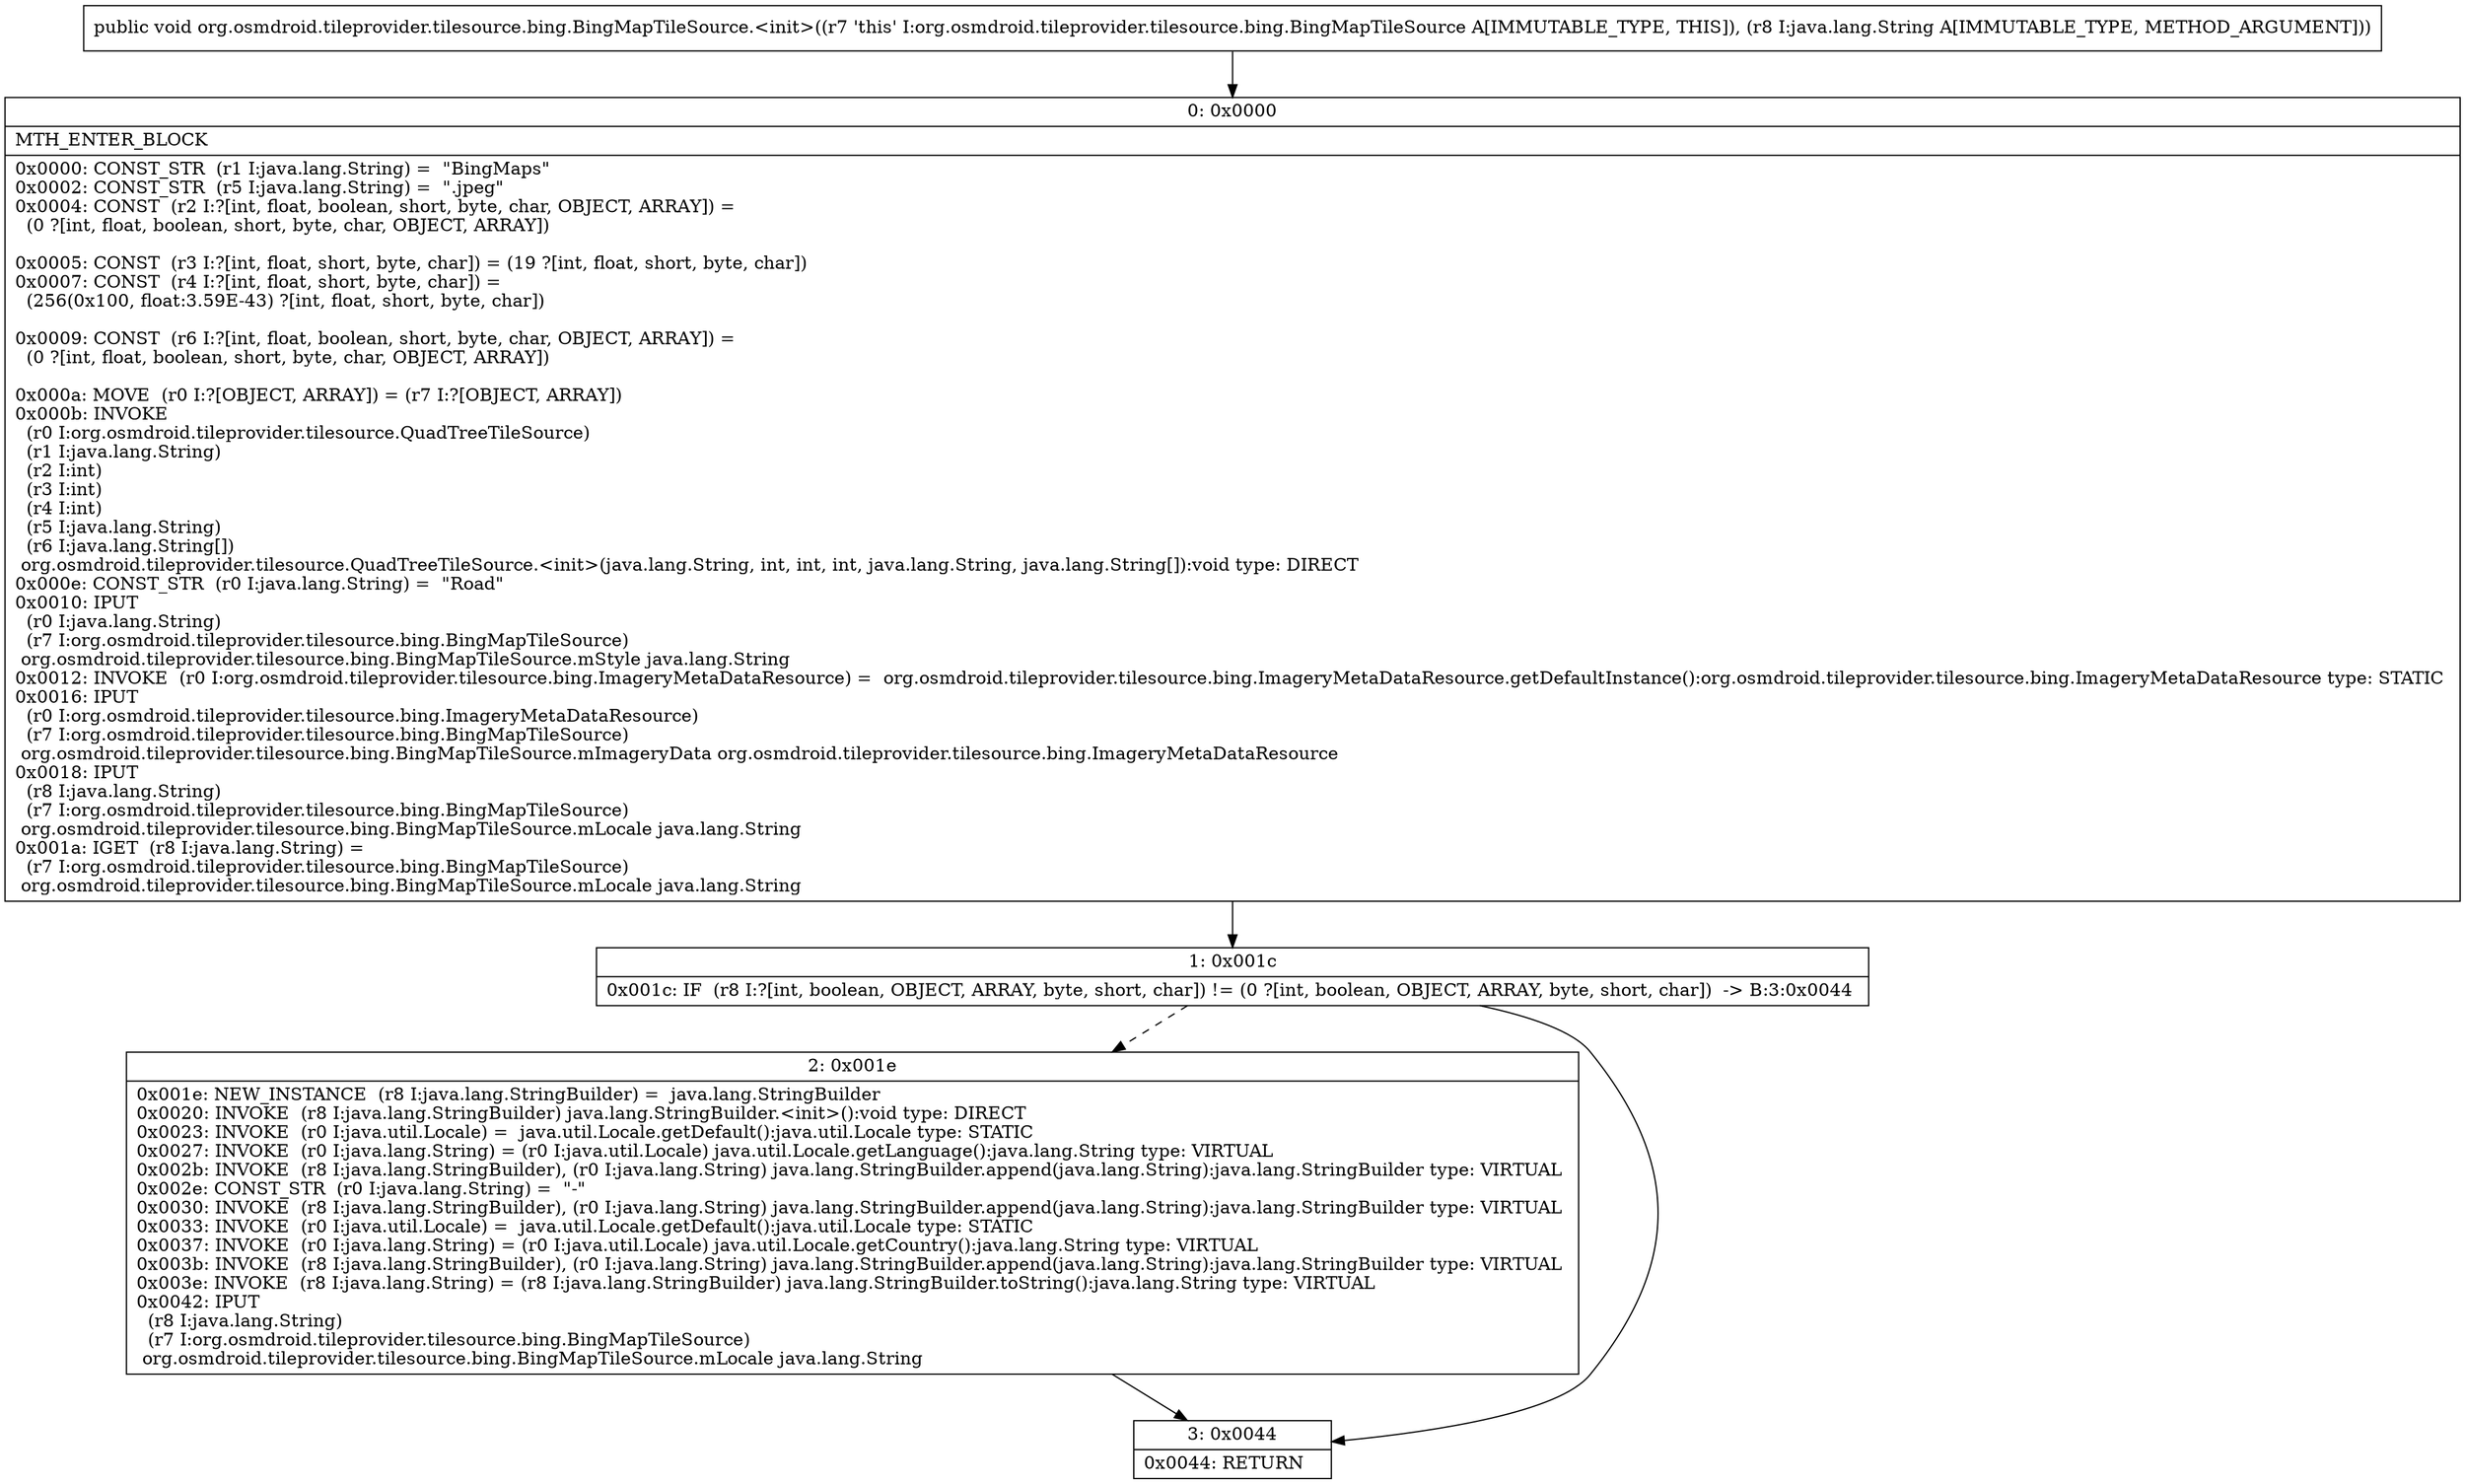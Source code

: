 digraph "CFG fororg.osmdroid.tileprovider.tilesource.bing.BingMapTileSource.\<init\>(Ljava\/lang\/String;)V" {
Node_0 [shape=record,label="{0\:\ 0x0000|MTH_ENTER_BLOCK\l|0x0000: CONST_STR  (r1 I:java.lang.String) =  \"BingMaps\" \l0x0002: CONST_STR  (r5 I:java.lang.String) =  \".jpeg\" \l0x0004: CONST  (r2 I:?[int, float, boolean, short, byte, char, OBJECT, ARRAY]) = \l  (0 ?[int, float, boolean, short, byte, char, OBJECT, ARRAY])\l \l0x0005: CONST  (r3 I:?[int, float, short, byte, char]) = (19 ?[int, float, short, byte, char]) \l0x0007: CONST  (r4 I:?[int, float, short, byte, char]) = \l  (256(0x100, float:3.59E\-43) ?[int, float, short, byte, char])\l \l0x0009: CONST  (r6 I:?[int, float, boolean, short, byte, char, OBJECT, ARRAY]) = \l  (0 ?[int, float, boolean, short, byte, char, OBJECT, ARRAY])\l \l0x000a: MOVE  (r0 I:?[OBJECT, ARRAY]) = (r7 I:?[OBJECT, ARRAY]) \l0x000b: INVOKE  \l  (r0 I:org.osmdroid.tileprovider.tilesource.QuadTreeTileSource)\l  (r1 I:java.lang.String)\l  (r2 I:int)\l  (r3 I:int)\l  (r4 I:int)\l  (r5 I:java.lang.String)\l  (r6 I:java.lang.String[])\l org.osmdroid.tileprovider.tilesource.QuadTreeTileSource.\<init\>(java.lang.String, int, int, int, java.lang.String, java.lang.String[]):void type: DIRECT \l0x000e: CONST_STR  (r0 I:java.lang.String) =  \"Road\" \l0x0010: IPUT  \l  (r0 I:java.lang.String)\l  (r7 I:org.osmdroid.tileprovider.tilesource.bing.BingMapTileSource)\l org.osmdroid.tileprovider.tilesource.bing.BingMapTileSource.mStyle java.lang.String \l0x0012: INVOKE  (r0 I:org.osmdroid.tileprovider.tilesource.bing.ImageryMetaDataResource) =  org.osmdroid.tileprovider.tilesource.bing.ImageryMetaDataResource.getDefaultInstance():org.osmdroid.tileprovider.tilesource.bing.ImageryMetaDataResource type: STATIC \l0x0016: IPUT  \l  (r0 I:org.osmdroid.tileprovider.tilesource.bing.ImageryMetaDataResource)\l  (r7 I:org.osmdroid.tileprovider.tilesource.bing.BingMapTileSource)\l org.osmdroid.tileprovider.tilesource.bing.BingMapTileSource.mImageryData org.osmdroid.tileprovider.tilesource.bing.ImageryMetaDataResource \l0x0018: IPUT  \l  (r8 I:java.lang.String)\l  (r7 I:org.osmdroid.tileprovider.tilesource.bing.BingMapTileSource)\l org.osmdroid.tileprovider.tilesource.bing.BingMapTileSource.mLocale java.lang.String \l0x001a: IGET  (r8 I:java.lang.String) = \l  (r7 I:org.osmdroid.tileprovider.tilesource.bing.BingMapTileSource)\l org.osmdroid.tileprovider.tilesource.bing.BingMapTileSource.mLocale java.lang.String \l}"];
Node_1 [shape=record,label="{1\:\ 0x001c|0x001c: IF  (r8 I:?[int, boolean, OBJECT, ARRAY, byte, short, char]) != (0 ?[int, boolean, OBJECT, ARRAY, byte, short, char])  \-\> B:3:0x0044 \l}"];
Node_2 [shape=record,label="{2\:\ 0x001e|0x001e: NEW_INSTANCE  (r8 I:java.lang.StringBuilder) =  java.lang.StringBuilder \l0x0020: INVOKE  (r8 I:java.lang.StringBuilder) java.lang.StringBuilder.\<init\>():void type: DIRECT \l0x0023: INVOKE  (r0 I:java.util.Locale) =  java.util.Locale.getDefault():java.util.Locale type: STATIC \l0x0027: INVOKE  (r0 I:java.lang.String) = (r0 I:java.util.Locale) java.util.Locale.getLanguage():java.lang.String type: VIRTUAL \l0x002b: INVOKE  (r8 I:java.lang.StringBuilder), (r0 I:java.lang.String) java.lang.StringBuilder.append(java.lang.String):java.lang.StringBuilder type: VIRTUAL \l0x002e: CONST_STR  (r0 I:java.lang.String) =  \"\-\" \l0x0030: INVOKE  (r8 I:java.lang.StringBuilder), (r0 I:java.lang.String) java.lang.StringBuilder.append(java.lang.String):java.lang.StringBuilder type: VIRTUAL \l0x0033: INVOKE  (r0 I:java.util.Locale) =  java.util.Locale.getDefault():java.util.Locale type: STATIC \l0x0037: INVOKE  (r0 I:java.lang.String) = (r0 I:java.util.Locale) java.util.Locale.getCountry():java.lang.String type: VIRTUAL \l0x003b: INVOKE  (r8 I:java.lang.StringBuilder), (r0 I:java.lang.String) java.lang.StringBuilder.append(java.lang.String):java.lang.StringBuilder type: VIRTUAL \l0x003e: INVOKE  (r8 I:java.lang.String) = (r8 I:java.lang.StringBuilder) java.lang.StringBuilder.toString():java.lang.String type: VIRTUAL \l0x0042: IPUT  \l  (r8 I:java.lang.String)\l  (r7 I:org.osmdroid.tileprovider.tilesource.bing.BingMapTileSource)\l org.osmdroid.tileprovider.tilesource.bing.BingMapTileSource.mLocale java.lang.String \l}"];
Node_3 [shape=record,label="{3\:\ 0x0044|0x0044: RETURN   \l}"];
MethodNode[shape=record,label="{public void org.osmdroid.tileprovider.tilesource.bing.BingMapTileSource.\<init\>((r7 'this' I:org.osmdroid.tileprovider.tilesource.bing.BingMapTileSource A[IMMUTABLE_TYPE, THIS]), (r8 I:java.lang.String A[IMMUTABLE_TYPE, METHOD_ARGUMENT])) }"];
MethodNode -> Node_0;
Node_0 -> Node_1;
Node_1 -> Node_2[style=dashed];
Node_1 -> Node_3;
Node_2 -> Node_3;
}

